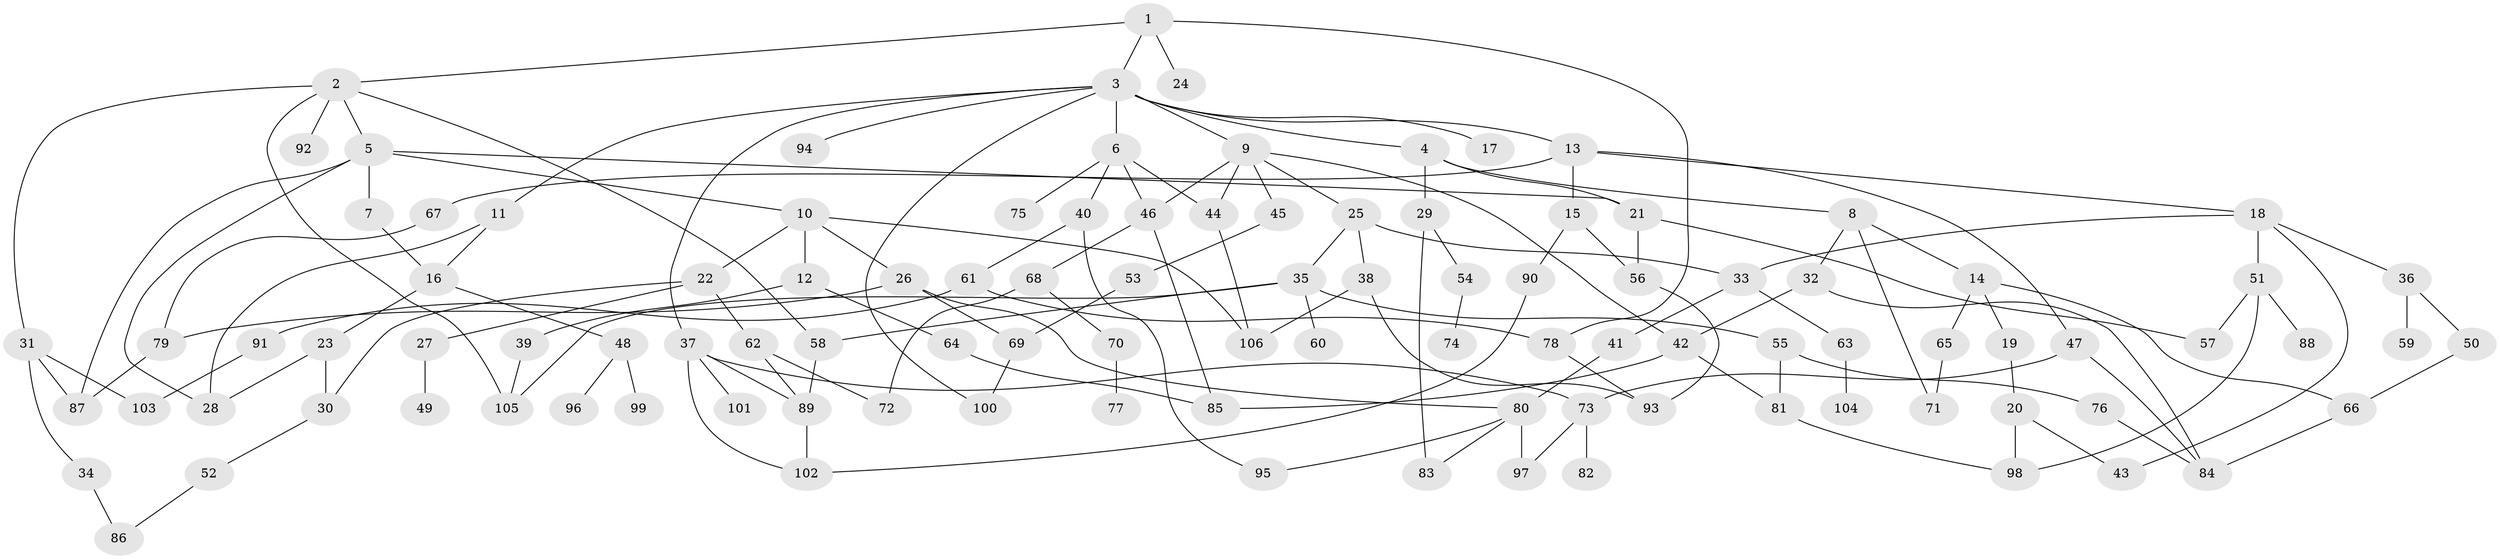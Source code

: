 // coarse degree distribution, {4: 0.32075471698113206, 5: 0.11320754716981132, 6: 0.018867924528301886, 7: 0.05660377358490566, 3: 0.22641509433962265, 8: 0.03773584905660377, 2: 0.1320754716981132, 1: 0.09433962264150944}
// Generated by graph-tools (version 1.1) at 2025/36/03/04/25 23:36:00]
// undirected, 106 vertices, 152 edges
graph export_dot {
  node [color=gray90,style=filled];
  1;
  2;
  3;
  4;
  5;
  6;
  7;
  8;
  9;
  10;
  11;
  12;
  13;
  14;
  15;
  16;
  17;
  18;
  19;
  20;
  21;
  22;
  23;
  24;
  25;
  26;
  27;
  28;
  29;
  30;
  31;
  32;
  33;
  34;
  35;
  36;
  37;
  38;
  39;
  40;
  41;
  42;
  43;
  44;
  45;
  46;
  47;
  48;
  49;
  50;
  51;
  52;
  53;
  54;
  55;
  56;
  57;
  58;
  59;
  60;
  61;
  62;
  63;
  64;
  65;
  66;
  67;
  68;
  69;
  70;
  71;
  72;
  73;
  74;
  75;
  76;
  77;
  78;
  79;
  80;
  81;
  82;
  83;
  84;
  85;
  86;
  87;
  88;
  89;
  90;
  91;
  92;
  93;
  94;
  95;
  96;
  97;
  98;
  99;
  100;
  101;
  102;
  103;
  104;
  105;
  106;
  1 -- 2;
  1 -- 3;
  1 -- 24;
  1 -- 78;
  2 -- 5;
  2 -- 31;
  2 -- 58;
  2 -- 92;
  2 -- 105;
  3 -- 4;
  3 -- 6;
  3 -- 9;
  3 -- 11;
  3 -- 13;
  3 -- 17;
  3 -- 37;
  3 -- 94;
  3 -- 100;
  4 -- 8;
  4 -- 21;
  4 -- 29;
  5 -- 7;
  5 -- 10;
  5 -- 28;
  5 -- 87;
  5 -- 21;
  6 -- 40;
  6 -- 75;
  6 -- 44;
  6 -- 46;
  7 -- 16;
  8 -- 14;
  8 -- 32;
  8 -- 71;
  9 -- 25;
  9 -- 42;
  9 -- 44;
  9 -- 45;
  9 -- 46;
  10 -- 12;
  10 -- 22;
  10 -- 26;
  10 -- 106;
  11 -- 16;
  11 -- 28;
  12 -- 39;
  12 -- 64;
  13 -- 15;
  13 -- 18;
  13 -- 47;
  13 -- 67;
  14 -- 19;
  14 -- 65;
  14 -- 66;
  15 -- 90;
  15 -- 56;
  16 -- 23;
  16 -- 48;
  18 -- 36;
  18 -- 51;
  18 -- 33;
  18 -- 43;
  19 -- 20;
  20 -- 43;
  20 -- 98;
  21 -- 56;
  21 -- 57;
  22 -- 27;
  22 -- 62;
  22 -- 30;
  23 -- 30;
  23 -- 28;
  25 -- 33;
  25 -- 35;
  25 -- 38;
  26 -- 69;
  26 -- 80;
  26 -- 79;
  27 -- 49;
  29 -- 54;
  29 -- 83;
  30 -- 52;
  31 -- 34;
  31 -- 87;
  31 -- 103;
  32 -- 84;
  32 -- 42;
  33 -- 41;
  33 -- 63;
  34 -- 86;
  35 -- 55;
  35 -- 60;
  35 -- 105;
  35 -- 58;
  36 -- 50;
  36 -- 59;
  37 -- 89;
  37 -- 101;
  37 -- 102;
  37 -- 73;
  38 -- 93;
  38 -- 106;
  39 -- 105;
  40 -- 61;
  40 -- 95;
  41 -- 80;
  42 -- 81;
  42 -- 85;
  44 -- 106;
  45 -- 53;
  46 -- 68;
  46 -- 85;
  47 -- 73;
  47 -- 84;
  48 -- 96;
  48 -- 99;
  50 -- 66;
  51 -- 57;
  51 -- 88;
  51 -- 98;
  52 -- 86;
  53 -- 69;
  54 -- 74;
  55 -- 76;
  55 -- 81;
  56 -- 93;
  58 -- 89;
  61 -- 91;
  61 -- 78;
  62 -- 72;
  62 -- 89;
  63 -- 104;
  64 -- 85;
  65 -- 71;
  66 -- 84;
  67 -- 79;
  68 -- 70;
  68 -- 72;
  69 -- 100;
  70 -- 77;
  73 -- 82;
  73 -- 97;
  76 -- 84;
  78 -- 93;
  79 -- 87;
  80 -- 95;
  80 -- 97;
  80 -- 83;
  81 -- 98;
  89 -- 102;
  90 -- 102;
  91 -- 103;
}
